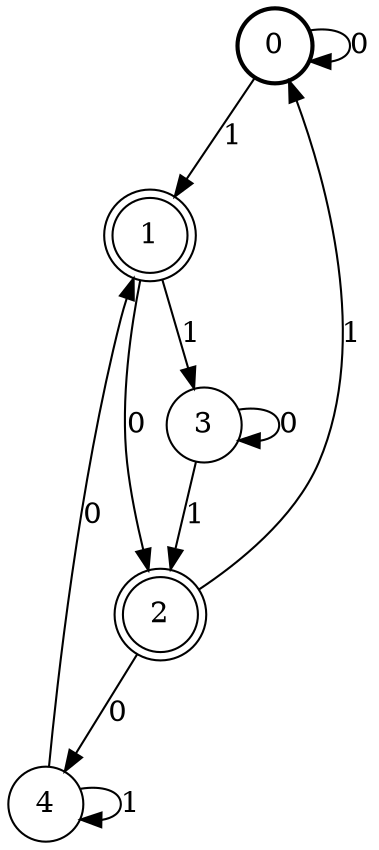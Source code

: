 digraph Automat {
    node [shape = circle];
    0 [style = "bold"];
    0 -> 0 [label = "0"];
    0 -> 1 [label = "1"];
    1 [peripheries=2]
    1 -> 2 [label = "0"];
    1 -> 3 [label = "1"];
    2 [peripheries=2]
    2 -> 4 [label = "0"];
    2 -> 0 [label = "1"];
    3 -> 3 [label = "0"];
    3 -> 2 [label = "1"];
    4 -> 1 [label = "0"];
    4 -> 4 [label = "1"];
}

